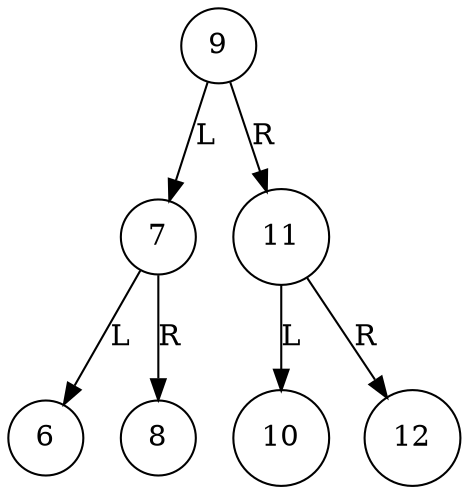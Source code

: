 digraph G{
node [shape=circle];
"1801076694416"[label="9"];
"1801076693840"[label="7"];
"1801076694224"[label="6"];
"1801076693984"[label="8"];
"1801076694176"[label="11"];
"1801076694464"[label="10"];
"1801076694512"[label="12"];
"1801076694416" -> "1801076693840" [label = "L"];
"1801076694416" -> "1801076694176" [label = "R"];
"1801076693840" -> "1801076694224" [label = "L"];
"1801076693840" -> "1801076693984" [label = "R"];
"1801076694176" -> "1801076694464" [label = "L"];
"1801076694176" -> "1801076694512" [label = "R"];
}

